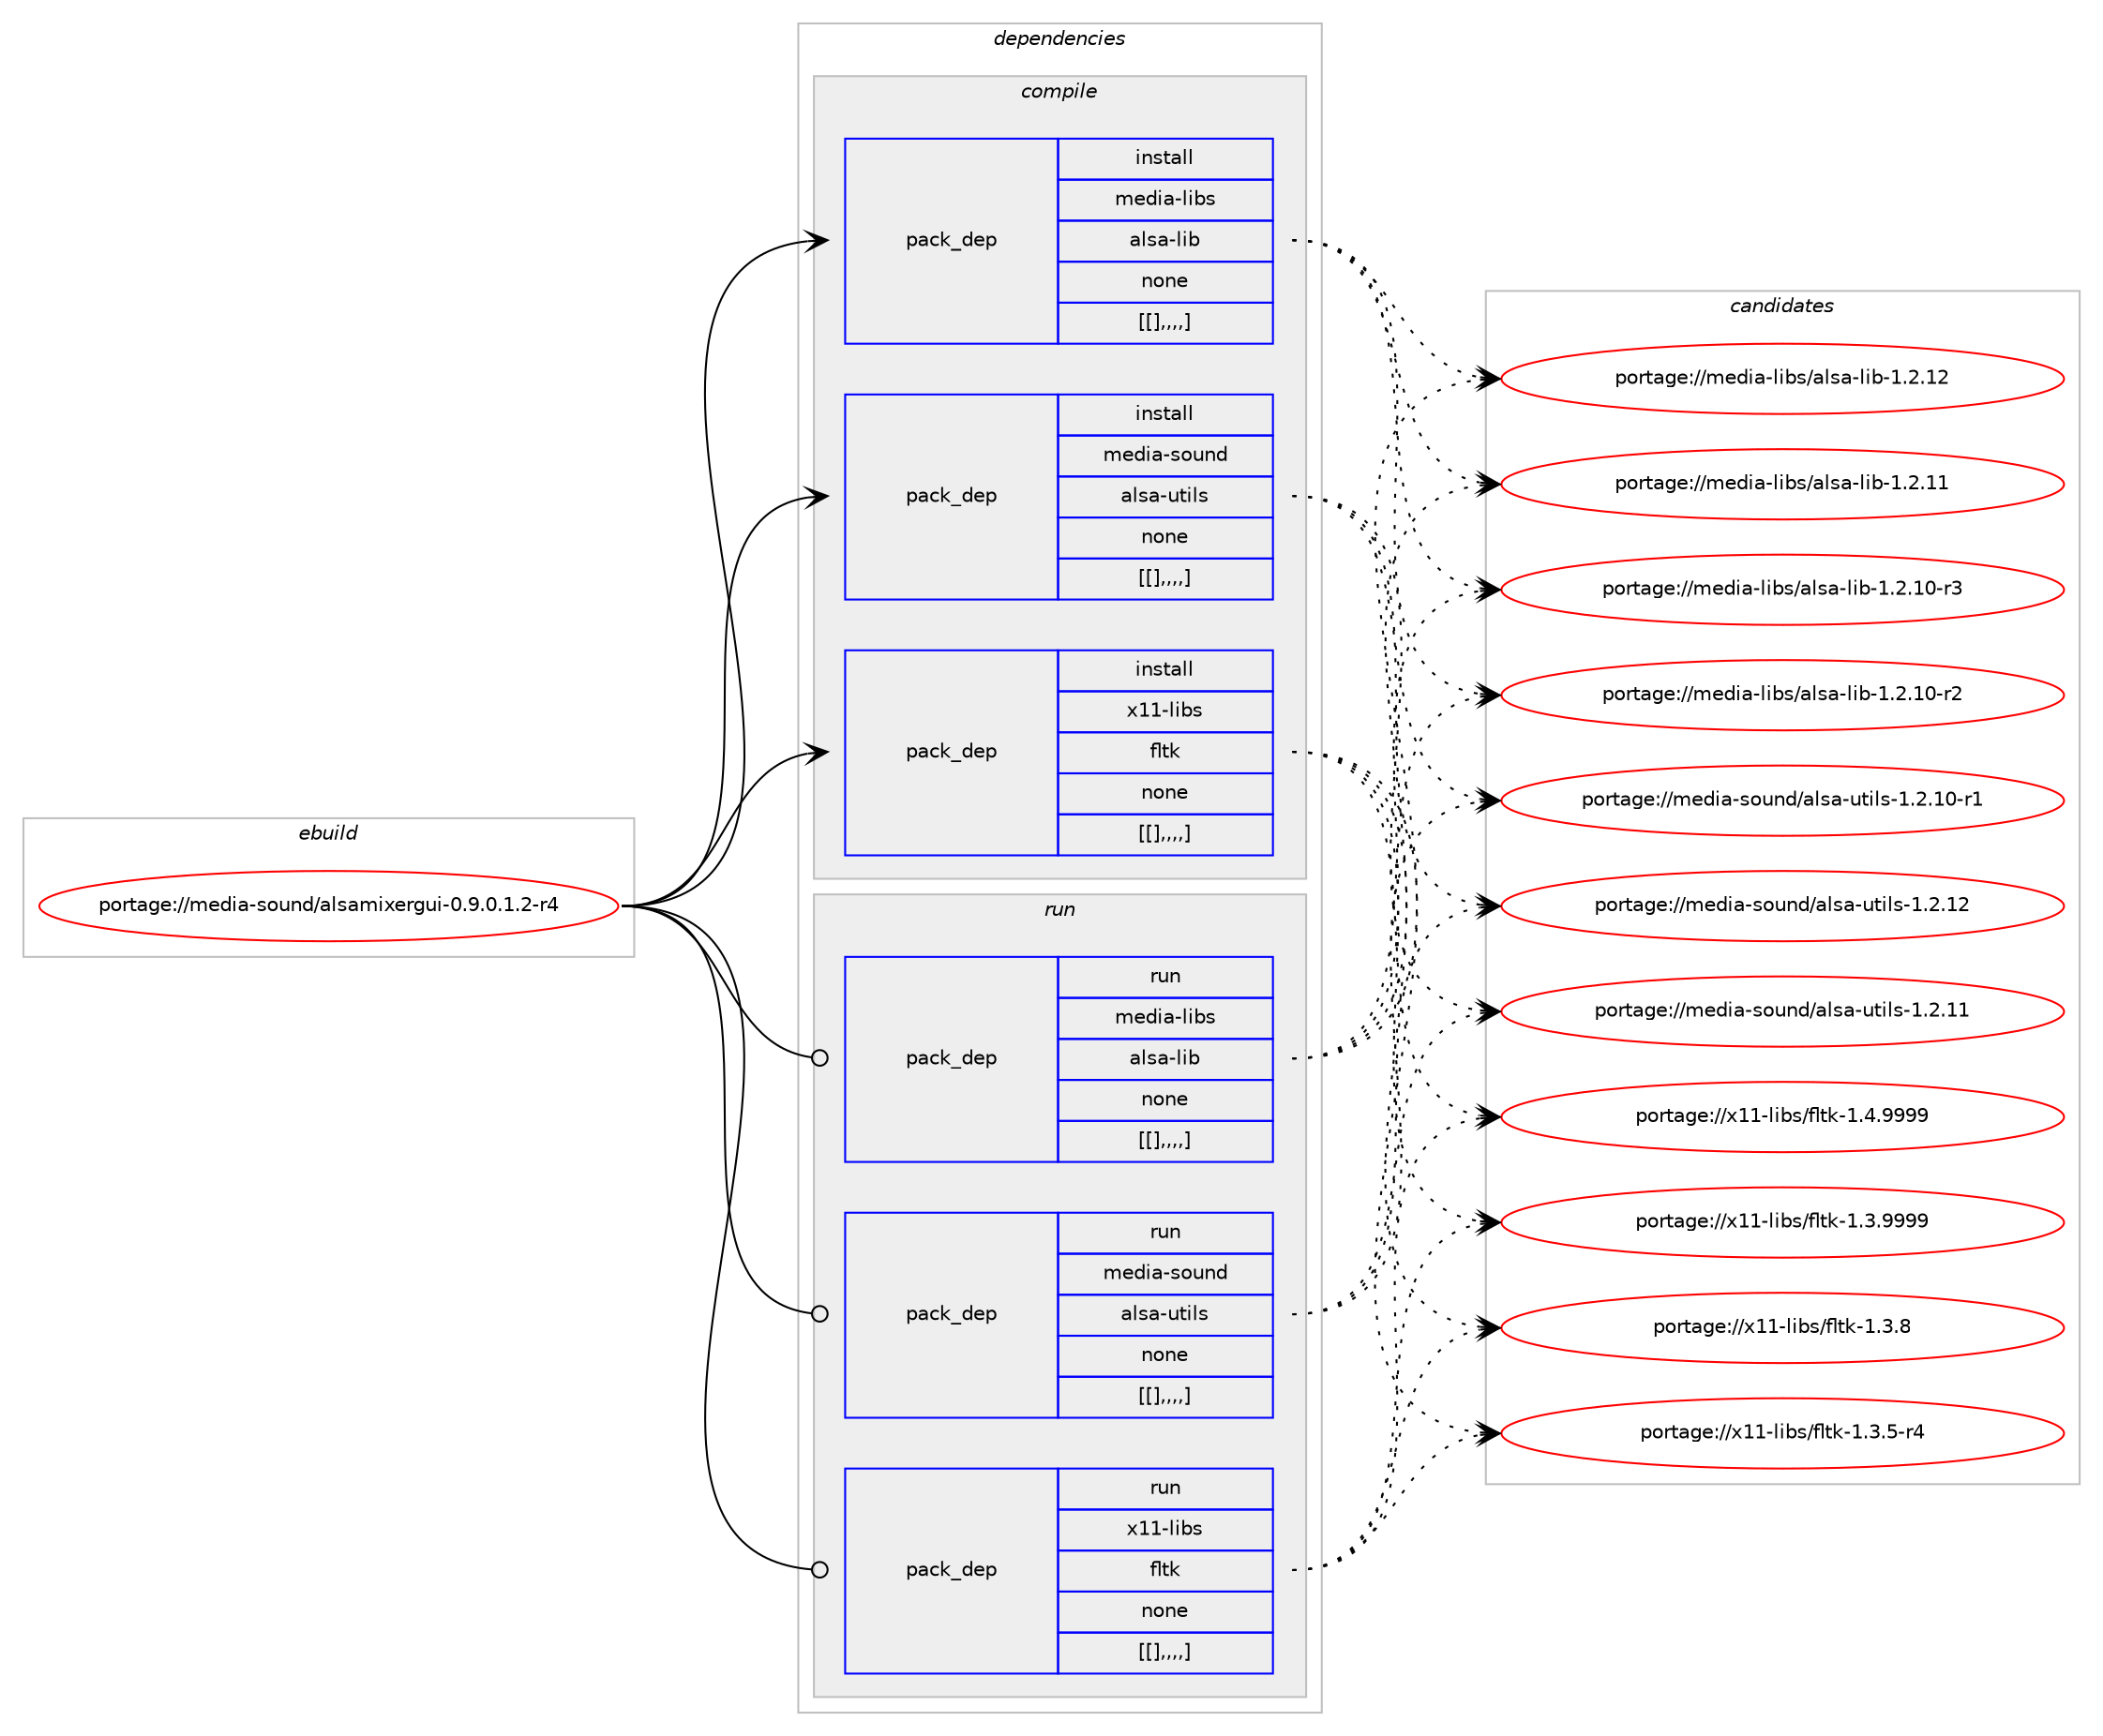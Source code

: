 digraph prolog {

# *************
# Graph options
# *************

newrank=true;
concentrate=true;
compound=true;
graph [rankdir=LR,fontname=Helvetica,fontsize=10,ranksep=1.5];#, ranksep=2.5, nodesep=0.2];
edge  [arrowhead=vee];
node  [fontname=Helvetica,fontsize=10];

# **********
# The ebuild
# **********

subgraph cluster_leftcol {
color=gray;
label=<<i>ebuild</i>>;
id [label="portage://media-sound/alsamixergui-0.9.0.1.2-r4", color=red, width=4, href="../media-sound/alsamixergui-0.9.0.1.2-r4.svg"];
}

# ****************
# The dependencies
# ****************

subgraph cluster_midcol {
color=gray;
label=<<i>dependencies</i>>;
subgraph cluster_compile {
fillcolor="#eeeeee";
style=filled;
label=<<i>compile</i>>;
subgraph pack243205 {
dependency328495 [label=<<TABLE BORDER="0" CELLBORDER="1" CELLSPACING="0" CELLPADDING="4" WIDTH="220"><TR><TD ROWSPAN="6" CELLPADDING="30">pack_dep</TD></TR><TR><TD WIDTH="110">install</TD></TR><TR><TD>media-libs</TD></TR><TR><TD>alsa-lib</TD></TR><TR><TD>none</TD></TR><TR><TD>[[],,,,]</TD></TR></TABLE>>, shape=none, color=blue];
}
id:e -> dependency328495:w [weight=20,style="solid",arrowhead="vee"];
subgraph pack243206 {
dependency328496 [label=<<TABLE BORDER="0" CELLBORDER="1" CELLSPACING="0" CELLPADDING="4" WIDTH="220"><TR><TD ROWSPAN="6" CELLPADDING="30">pack_dep</TD></TR><TR><TD WIDTH="110">install</TD></TR><TR><TD>media-sound</TD></TR><TR><TD>alsa-utils</TD></TR><TR><TD>none</TD></TR><TR><TD>[[],,,,]</TD></TR></TABLE>>, shape=none, color=blue];
}
id:e -> dependency328496:w [weight=20,style="solid",arrowhead="vee"];
subgraph pack243207 {
dependency328497 [label=<<TABLE BORDER="0" CELLBORDER="1" CELLSPACING="0" CELLPADDING="4" WIDTH="220"><TR><TD ROWSPAN="6" CELLPADDING="30">pack_dep</TD></TR><TR><TD WIDTH="110">install</TD></TR><TR><TD>x11-libs</TD></TR><TR><TD>fltk</TD></TR><TR><TD>none</TD></TR><TR><TD>[[],,,,]</TD></TR></TABLE>>, shape=none, color=blue];
}
id:e -> dependency328497:w [weight=20,style="solid",arrowhead="vee"];
}
subgraph cluster_compileandrun {
fillcolor="#eeeeee";
style=filled;
label=<<i>compile and run</i>>;
}
subgraph cluster_run {
fillcolor="#eeeeee";
style=filled;
label=<<i>run</i>>;
subgraph pack243208 {
dependency328498 [label=<<TABLE BORDER="0" CELLBORDER="1" CELLSPACING="0" CELLPADDING="4" WIDTH="220"><TR><TD ROWSPAN="6" CELLPADDING="30">pack_dep</TD></TR><TR><TD WIDTH="110">run</TD></TR><TR><TD>media-libs</TD></TR><TR><TD>alsa-lib</TD></TR><TR><TD>none</TD></TR><TR><TD>[[],,,,]</TD></TR></TABLE>>, shape=none, color=blue];
}
id:e -> dependency328498:w [weight=20,style="solid",arrowhead="odot"];
subgraph pack243209 {
dependency328499 [label=<<TABLE BORDER="0" CELLBORDER="1" CELLSPACING="0" CELLPADDING="4" WIDTH="220"><TR><TD ROWSPAN="6" CELLPADDING="30">pack_dep</TD></TR><TR><TD WIDTH="110">run</TD></TR><TR><TD>media-sound</TD></TR><TR><TD>alsa-utils</TD></TR><TR><TD>none</TD></TR><TR><TD>[[],,,,]</TD></TR></TABLE>>, shape=none, color=blue];
}
id:e -> dependency328499:w [weight=20,style="solid",arrowhead="odot"];
subgraph pack243210 {
dependency328500 [label=<<TABLE BORDER="0" CELLBORDER="1" CELLSPACING="0" CELLPADDING="4" WIDTH="220"><TR><TD ROWSPAN="6" CELLPADDING="30">pack_dep</TD></TR><TR><TD WIDTH="110">run</TD></TR><TR><TD>x11-libs</TD></TR><TR><TD>fltk</TD></TR><TR><TD>none</TD></TR><TR><TD>[[],,,,]</TD></TR></TABLE>>, shape=none, color=blue];
}
id:e -> dependency328500:w [weight=20,style="solid",arrowhead="odot"];
}
}

# **************
# The candidates
# **************

subgraph cluster_choices {
rank=same;
color=gray;
label=<<i>candidates</i>>;

subgraph choice243205 {
color=black;
nodesep=1;
choice109101100105974510810598115479710811597451081059845494650464950 [label="portage://media-libs/alsa-lib-1.2.12", color=red, width=4,href="../media-libs/alsa-lib-1.2.12.svg"];
choice109101100105974510810598115479710811597451081059845494650464949 [label="portage://media-libs/alsa-lib-1.2.11", color=red, width=4,href="../media-libs/alsa-lib-1.2.11.svg"];
choice1091011001059745108105981154797108115974510810598454946504649484511451 [label="portage://media-libs/alsa-lib-1.2.10-r3", color=red, width=4,href="../media-libs/alsa-lib-1.2.10-r3.svg"];
choice1091011001059745108105981154797108115974510810598454946504649484511450 [label="portage://media-libs/alsa-lib-1.2.10-r2", color=red, width=4,href="../media-libs/alsa-lib-1.2.10-r2.svg"];
dependency328495:e -> choice109101100105974510810598115479710811597451081059845494650464950:w [style=dotted,weight="100"];
dependency328495:e -> choice109101100105974510810598115479710811597451081059845494650464949:w [style=dotted,weight="100"];
dependency328495:e -> choice1091011001059745108105981154797108115974510810598454946504649484511451:w [style=dotted,weight="100"];
dependency328495:e -> choice1091011001059745108105981154797108115974510810598454946504649484511450:w [style=dotted,weight="100"];
}
subgraph choice243206 {
color=black;
nodesep=1;
choice10910110010597451151111171101004797108115974511711610510811545494650464950 [label="portage://media-sound/alsa-utils-1.2.12", color=red, width=4,href="../media-sound/alsa-utils-1.2.12.svg"];
choice10910110010597451151111171101004797108115974511711610510811545494650464949 [label="portage://media-sound/alsa-utils-1.2.11", color=red, width=4,href="../media-sound/alsa-utils-1.2.11.svg"];
choice109101100105974511511111711010047971081159745117116105108115454946504649484511449 [label="portage://media-sound/alsa-utils-1.2.10-r1", color=red, width=4,href="../media-sound/alsa-utils-1.2.10-r1.svg"];
dependency328496:e -> choice10910110010597451151111171101004797108115974511711610510811545494650464950:w [style=dotted,weight="100"];
dependency328496:e -> choice10910110010597451151111171101004797108115974511711610510811545494650464949:w [style=dotted,weight="100"];
dependency328496:e -> choice109101100105974511511111711010047971081159745117116105108115454946504649484511449:w [style=dotted,weight="100"];
}
subgraph choice243207 {
color=black;
nodesep=1;
choice1204949451081059811547102108116107454946524657575757 [label="portage://x11-libs/fltk-1.4.9999", color=red, width=4,href="../x11-libs/fltk-1.4.9999.svg"];
choice1204949451081059811547102108116107454946514657575757 [label="portage://x11-libs/fltk-1.3.9999", color=red, width=4,href="../x11-libs/fltk-1.3.9999.svg"];
choice1204949451081059811547102108116107454946514656 [label="portage://x11-libs/fltk-1.3.8", color=red, width=4,href="../x11-libs/fltk-1.3.8.svg"];
choice12049494510810598115471021081161074549465146534511452 [label="portage://x11-libs/fltk-1.3.5-r4", color=red, width=4,href="../x11-libs/fltk-1.3.5-r4.svg"];
dependency328497:e -> choice1204949451081059811547102108116107454946524657575757:w [style=dotted,weight="100"];
dependency328497:e -> choice1204949451081059811547102108116107454946514657575757:w [style=dotted,weight="100"];
dependency328497:e -> choice1204949451081059811547102108116107454946514656:w [style=dotted,weight="100"];
dependency328497:e -> choice12049494510810598115471021081161074549465146534511452:w [style=dotted,weight="100"];
}
subgraph choice243208 {
color=black;
nodesep=1;
choice109101100105974510810598115479710811597451081059845494650464950 [label="portage://media-libs/alsa-lib-1.2.12", color=red, width=4,href="../media-libs/alsa-lib-1.2.12.svg"];
choice109101100105974510810598115479710811597451081059845494650464949 [label="portage://media-libs/alsa-lib-1.2.11", color=red, width=4,href="../media-libs/alsa-lib-1.2.11.svg"];
choice1091011001059745108105981154797108115974510810598454946504649484511451 [label="portage://media-libs/alsa-lib-1.2.10-r3", color=red, width=4,href="../media-libs/alsa-lib-1.2.10-r3.svg"];
choice1091011001059745108105981154797108115974510810598454946504649484511450 [label="portage://media-libs/alsa-lib-1.2.10-r2", color=red, width=4,href="../media-libs/alsa-lib-1.2.10-r2.svg"];
dependency328498:e -> choice109101100105974510810598115479710811597451081059845494650464950:w [style=dotted,weight="100"];
dependency328498:e -> choice109101100105974510810598115479710811597451081059845494650464949:w [style=dotted,weight="100"];
dependency328498:e -> choice1091011001059745108105981154797108115974510810598454946504649484511451:w [style=dotted,weight="100"];
dependency328498:e -> choice1091011001059745108105981154797108115974510810598454946504649484511450:w [style=dotted,weight="100"];
}
subgraph choice243209 {
color=black;
nodesep=1;
choice10910110010597451151111171101004797108115974511711610510811545494650464950 [label="portage://media-sound/alsa-utils-1.2.12", color=red, width=4,href="../media-sound/alsa-utils-1.2.12.svg"];
choice10910110010597451151111171101004797108115974511711610510811545494650464949 [label="portage://media-sound/alsa-utils-1.2.11", color=red, width=4,href="../media-sound/alsa-utils-1.2.11.svg"];
choice109101100105974511511111711010047971081159745117116105108115454946504649484511449 [label="portage://media-sound/alsa-utils-1.2.10-r1", color=red, width=4,href="../media-sound/alsa-utils-1.2.10-r1.svg"];
dependency328499:e -> choice10910110010597451151111171101004797108115974511711610510811545494650464950:w [style=dotted,weight="100"];
dependency328499:e -> choice10910110010597451151111171101004797108115974511711610510811545494650464949:w [style=dotted,weight="100"];
dependency328499:e -> choice109101100105974511511111711010047971081159745117116105108115454946504649484511449:w [style=dotted,weight="100"];
}
subgraph choice243210 {
color=black;
nodesep=1;
choice1204949451081059811547102108116107454946524657575757 [label="portage://x11-libs/fltk-1.4.9999", color=red, width=4,href="../x11-libs/fltk-1.4.9999.svg"];
choice1204949451081059811547102108116107454946514657575757 [label="portage://x11-libs/fltk-1.3.9999", color=red, width=4,href="../x11-libs/fltk-1.3.9999.svg"];
choice1204949451081059811547102108116107454946514656 [label="portage://x11-libs/fltk-1.3.8", color=red, width=4,href="../x11-libs/fltk-1.3.8.svg"];
choice12049494510810598115471021081161074549465146534511452 [label="portage://x11-libs/fltk-1.3.5-r4", color=red, width=4,href="../x11-libs/fltk-1.3.5-r4.svg"];
dependency328500:e -> choice1204949451081059811547102108116107454946524657575757:w [style=dotted,weight="100"];
dependency328500:e -> choice1204949451081059811547102108116107454946514657575757:w [style=dotted,weight="100"];
dependency328500:e -> choice1204949451081059811547102108116107454946514656:w [style=dotted,weight="100"];
dependency328500:e -> choice12049494510810598115471021081161074549465146534511452:w [style=dotted,weight="100"];
}
}

}
